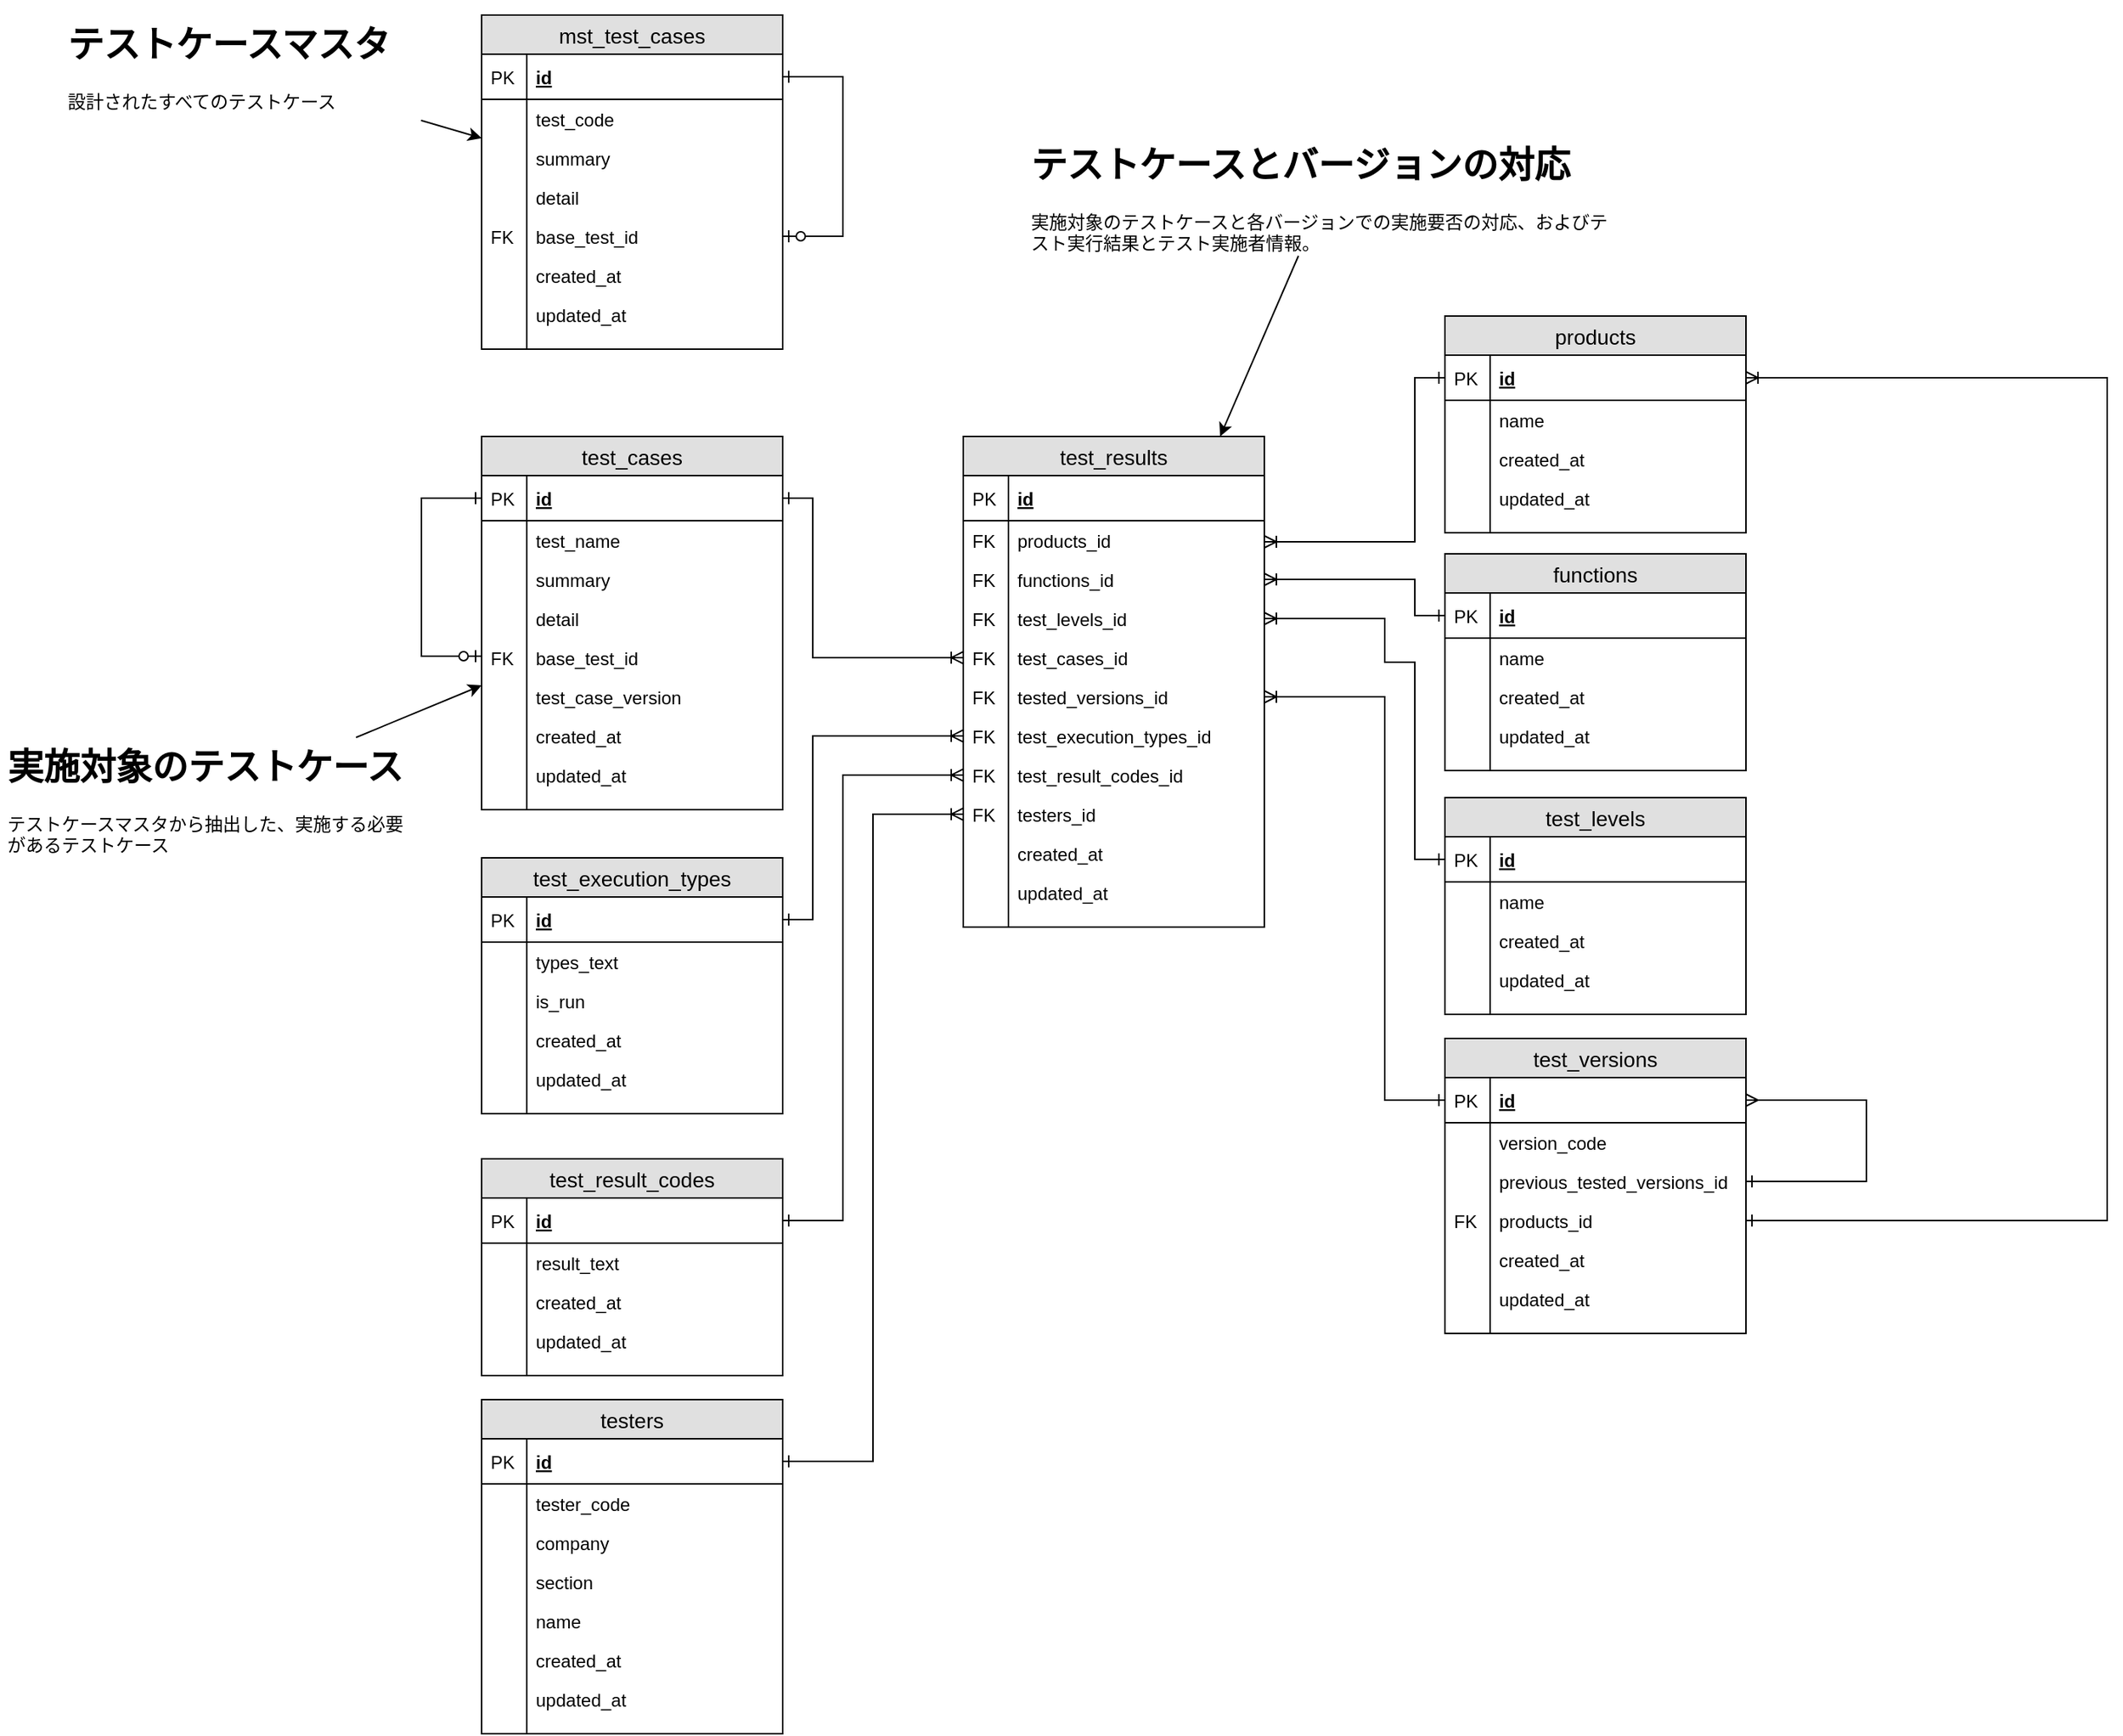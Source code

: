 <mxfile version="12.4.2" type="device" pages="1"><diagram id="Tn9LvKQLTGP7W38rquJ3" name="ER"><mxGraphModel dx="1631" dy="1020" grid="1" gridSize="10" guides="1" tooltips="1" connect="1" arrows="1" fold="1" page="1" pageScale="1" pageWidth="827" pageHeight="1169" math="0" shadow="0"><root><mxCell id="DCc8vasPYDpwD81sYx-4-0"/><mxCell id="DCc8vasPYDpwD81sYx-4-1" parent="DCc8vasPYDpwD81sYx-4-0"/><mxCell id="8KHEmbB0k-3kHAaIdTVF-0" value="test_versions" style="swimlane;fontStyle=0;childLayout=stackLayout;horizontal=1;startSize=26;fillColor=#e0e0e0;horizontalStack=0;resizeParent=1;resizeParentMax=0;resizeLast=0;collapsible=1;marginBottom=0;swimlaneFillColor=#ffffff;align=center;fontSize=14;" parent="DCc8vasPYDpwD81sYx-4-1" vertex="1"><mxGeometry x="720" y="720" width="200" height="196" as="geometry"/></mxCell><mxCell id="8KHEmbB0k-3kHAaIdTVF-1" value="id" style="shape=partialRectangle;top=0;left=0;right=0;bottom=1;align=left;verticalAlign=middle;fillColor=none;spacingLeft=34;spacingRight=4;overflow=hidden;rotatable=0;points=[[0,0.5],[1,0.5]];portConstraint=eastwest;dropTarget=0;fontStyle=5;fontSize=12;" parent="8KHEmbB0k-3kHAaIdTVF-0" vertex="1"><mxGeometry y="26" width="200" height="30" as="geometry"/></mxCell><mxCell id="8KHEmbB0k-3kHAaIdTVF-2" value="PK" style="shape=partialRectangle;top=0;left=0;bottom=0;fillColor=none;align=left;verticalAlign=middle;spacingLeft=4;spacingRight=4;overflow=hidden;rotatable=0;points=[];portConstraint=eastwest;part=1;fontSize=12;" parent="8KHEmbB0k-3kHAaIdTVF-1" vertex="1" connectable="0"><mxGeometry width="30" height="30" as="geometry"/></mxCell><mxCell id="8KHEmbB0k-3kHAaIdTVF-3" value="version_code" style="shape=partialRectangle;top=0;left=0;right=0;bottom=0;align=left;verticalAlign=top;fillColor=none;spacingLeft=34;spacingRight=4;overflow=hidden;rotatable=0;points=[[0,0.5],[1,0.5]];portConstraint=eastwest;dropTarget=0;fontSize=12;" parent="8KHEmbB0k-3kHAaIdTVF-0" vertex="1"><mxGeometry y="56" width="200" height="26" as="geometry"/></mxCell><mxCell id="8KHEmbB0k-3kHAaIdTVF-4" value="" style="shape=partialRectangle;top=0;left=0;bottom=0;fillColor=none;align=left;verticalAlign=top;spacingLeft=4;spacingRight=4;overflow=hidden;rotatable=0;points=[];portConstraint=eastwest;part=1;fontSize=12;" parent="8KHEmbB0k-3kHAaIdTVF-3" vertex="1" connectable="0"><mxGeometry width="30" height="26" as="geometry"/></mxCell><mxCell id="TIAow0RXTnU_IcUW2jlX-0" style="edgeStyle=orthogonalEdgeStyle;rounded=0;orthogonalLoop=1;jettySize=auto;html=1;endArrow=ERmany;endFill=0;startArrow=ERone;startFill=0;" parent="8KHEmbB0k-3kHAaIdTVF-0" source="8KHEmbB0k-3kHAaIdTVF-5" target="8KHEmbB0k-3kHAaIdTVF-1" edge="1"><mxGeometry relative="1" as="geometry"><Array as="points"><mxPoint x="280" y="95"/><mxPoint x="280" y="41"/></Array></mxGeometry></mxCell><mxCell id="8KHEmbB0k-3kHAaIdTVF-5" value="previous_tested_versions_id" style="shape=partialRectangle;top=0;left=0;right=0;bottom=0;align=left;verticalAlign=top;fillColor=none;spacingLeft=34;spacingRight=4;overflow=hidden;rotatable=0;points=[[0,0.5],[1,0.5]];portConstraint=eastwest;dropTarget=0;fontSize=12;" parent="8KHEmbB0k-3kHAaIdTVF-0" vertex="1"><mxGeometry y="82" width="200" height="26" as="geometry"/></mxCell><mxCell id="8KHEmbB0k-3kHAaIdTVF-6" value="" style="shape=partialRectangle;top=0;left=0;bottom=0;fillColor=none;align=left;verticalAlign=top;spacingLeft=4;spacingRight=4;overflow=hidden;rotatable=0;points=[];portConstraint=eastwest;part=1;fontSize=12;" parent="8KHEmbB0k-3kHAaIdTVF-5" vertex="1" connectable="0"><mxGeometry width="30" height="26" as="geometry"/></mxCell><mxCell id="SVMZPz8cQvt9sDzaM2E6-0" value="products_id" style="shape=partialRectangle;top=0;left=0;right=0;bottom=0;align=left;verticalAlign=top;fillColor=none;spacingLeft=34;spacingRight=4;overflow=hidden;rotatable=0;points=[[0,0.5],[1,0.5]];portConstraint=eastwest;dropTarget=0;fontSize=12;" parent="8KHEmbB0k-3kHAaIdTVF-0" vertex="1"><mxGeometry y="108" width="200" height="26" as="geometry"/></mxCell><mxCell id="SVMZPz8cQvt9sDzaM2E6-1" value="FK" style="shape=partialRectangle;top=0;left=0;bottom=0;fillColor=none;align=left;verticalAlign=top;spacingLeft=4;spacingRight=4;overflow=hidden;rotatable=0;points=[];portConstraint=eastwest;part=1;fontSize=12;" parent="SVMZPz8cQvt9sDzaM2E6-0" vertex="1" connectable="0"><mxGeometry width="30" height="26" as="geometry"/></mxCell><mxCell id="8KHEmbB0k-3kHAaIdTVF-7" value="created_at" style="shape=partialRectangle;top=0;left=0;right=0;bottom=0;align=left;verticalAlign=top;fillColor=none;spacingLeft=34;spacingRight=4;overflow=hidden;rotatable=0;points=[[0,0.5],[1,0.5]];portConstraint=eastwest;dropTarget=0;fontSize=12;" parent="8KHEmbB0k-3kHAaIdTVF-0" vertex="1"><mxGeometry y="134" width="200" height="26" as="geometry"/></mxCell><mxCell id="8KHEmbB0k-3kHAaIdTVF-8" value="" style="shape=partialRectangle;top=0;left=0;bottom=0;fillColor=none;align=left;verticalAlign=top;spacingLeft=4;spacingRight=4;overflow=hidden;rotatable=0;points=[];portConstraint=eastwest;part=1;fontSize=12;" parent="8KHEmbB0k-3kHAaIdTVF-7" vertex="1" connectable="0"><mxGeometry width="30" height="26" as="geometry"/></mxCell><mxCell id="8KHEmbB0k-3kHAaIdTVF-9" value="updated_at" style="shape=partialRectangle;top=0;left=0;right=0;bottom=0;align=left;verticalAlign=top;fillColor=none;spacingLeft=34;spacingRight=4;overflow=hidden;rotatable=0;points=[[0,0.5],[1,0.5]];portConstraint=eastwest;dropTarget=0;fontSize=12;" parent="8KHEmbB0k-3kHAaIdTVF-0" vertex="1"><mxGeometry y="160" width="200" height="26" as="geometry"/></mxCell><mxCell id="8KHEmbB0k-3kHAaIdTVF-10" value="" style="shape=partialRectangle;top=0;left=0;bottom=0;fillColor=none;align=left;verticalAlign=top;spacingLeft=4;spacingRight=4;overflow=hidden;rotatable=0;points=[];portConstraint=eastwest;part=1;fontSize=12;" parent="8KHEmbB0k-3kHAaIdTVF-9" vertex="1" connectable="0"><mxGeometry width="30" height="26" as="geometry"/></mxCell><mxCell id="8KHEmbB0k-3kHAaIdTVF-11" value="" style="shape=partialRectangle;top=0;left=0;right=0;bottom=0;align=left;verticalAlign=top;fillColor=none;spacingLeft=34;spacingRight=4;overflow=hidden;rotatable=0;points=[[0,0.5],[1,0.5]];portConstraint=eastwest;dropTarget=0;fontSize=12;" parent="8KHEmbB0k-3kHAaIdTVF-0" vertex="1"><mxGeometry y="186" width="200" height="10" as="geometry"/></mxCell><mxCell id="8KHEmbB0k-3kHAaIdTVF-12" value="" style="shape=partialRectangle;top=0;left=0;bottom=0;fillColor=none;align=left;verticalAlign=top;spacingLeft=4;spacingRight=4;overflow=hidden;rotatable=0;points=[];portConstraint=eastwest;part=1;fontSize=12;" parent="8KHEmbB0k-3kHAaIdTVF-11" vertex="1" connectable="0"><mxGeometry width="30" height="10" as="geometry"/></mxCell><mxCell id="8KHEmbB0k-3kHAaIdTVF-13" value="mst_test_cases" style="swimlane;fontStyle=0;childLayout=stackLayout;horizontal=1;startSize=26;fillColor=#e0e0e0;horizontalStack=0;resizeParent=1;resizeParentMax=0;resizeLast=0;collapsible=1;marginBottom=0;swimlaneFillColor=#ffffff;align=center;fontSize=14;" parent="DCc8vasPYDpwD81sYx-4-1" vertex="1"><mxGeometry x="80" y="40" width="200" height="222" as="geometry"/></mxCell><mxCell id="8KHEmbB0k-3kHAaIdTVF-14" value="id" style="shape=partialRectangle;top=0;left=0;right=0;bottom=1;align=left;verticalAlign=middle;fillColor=none;spacingLeft=34;spacingRight=4;overflow=hidden;rotatable=0;points=[[0,0.5],[1,0.5]];portConstraint=eastwest;dropTarget=0;fontStyle=5;fontSize=12;" parent="8KHEmbB0k-3kHAaIdTVF-13" vertex="1"><mxGeometry y="26" width="200" height="30" as="geometry"/></mxCell><mxCell id="8KHEmbB0k-3kHAaIdTVF-15" value="PK" style="shape=partialRectangle;top=0;left=0;bottom=0;fillColor=none;align=left;verticalAlign=middle;spacingLeft=4;spacingRight=4;overflow=hidden;rotatable=0;points=[];portConstraint=eastwest;part=1;fontSize=12;" parent="8KHEmbB0k-3kHAaIdTVF-14" vertex="1" connectable="0"><mxGeometry width="30" height="30" as="geometry"/></mxCell><mxCell id="8KHEmbB0k-3kHAaIdTVF-16" value="test_code" style="shape=partialRectangle;top=0;left=0;right=0;bottom=0;align=left;verticalAlign=top;fillColor=none;spacingLeft=34;spacingRight=4;overflow=hidden;rotatable=0;points=[[0,0.5],[1,0.5]];portConstraint=eastwest;dropTarget=0;fontSize=12;" parent="8KHEmbB0k-3kHAaIdTVF-13" vertex="1"><mxGeometry y="56" width="200" height="26" as="geometry"/></mxCell><mxCell id="8KHEmbB0k-3kHAaIdTVF-17" value="" style="shape=partialRectangle;top=0;left=0;bottom=0;fillColor=none;align=left;verticalAlign=top;spacingLeft=4;spacingRight=4;overflow=hidden;rotatable=0;points=[];portConstraint=eastwest;part=1;fontSize=12;" parent="8KHEmbB0k-3kHAaIdTVF-16" vertex="1" connectable="0"><mxGeometry width="30" height="26" as="geometry"/></mxCell><mxCell id="8KHEmbB0k-3kHAaIdTVF-18" value="summary" style="shape=partialRectangle;top=0;left=0;right=0;bottom=0;align=left;verticalAlign=top;fillColor=none;spacingLeft=34;spacingRight=4;overflow=hidden;rotatable=0;points=[[0,0.5],[1,0.5]];portConstraint=eastwest;dropTarget=0;fontSize=12;" parent="8KHEmbB0k-3kHAaIdTVF-13" vertex="1"><mxGeometry y="82" width="200" height="26" as="geometry"/></mxCell><mxCell id="8KHEmbB0k-3kHAaIdTVF-19" value="" style="shape=partialRectangle;top=0;left=0;bottom=0;fillColor=none;align=left;verticalAlign=top;spacingLeft=4;spacingRight=4;overflow=hidden;rotatable=0;points=[];portConstraint=eastwest;part=1;fontSize=12;" parent="8KHEmbB0k-3kHAaIdTVF-18" vertex="1" connectable="0"><mxGeometry width="30" height="26" as="geometry"/></mxCell><mxCell id="8KHEmbB0k-3kHAaIdTVF-20" value="detail" style="shape=partialRectangle;top=0;left=0;right=0;bottom=0;align=left;verticalAlign=top;fillColor=none;spacingLeft=34;spacingRight=4;overflow=hidden;rotatable=0;points=[[0,0.5],[1,0.5]];portConstraint=eastwest;dropTarget=0;fontSize=12;" parent="8KHEmbB0k-3kHAaIdTVF-13" vertex="1"><mxGeometry y="108" width="200" height="26" as="geometry"/></mxCell><mxCell id="8KHEmbB0k-3kHAaIdTVF-21" value="" style="shape=partialRectangle;top=0;left=0;bottom=0;fillColor=none;align=left;verticalAlign=top;spacingLeft=4;spacingRight=4;overflow=hidden;rotatable=0;points=[];portConstraint=eastwest;part=1;fontSize=12;" parent="8KHEmbB0k-3kHAaIdTVF-20" vertex="1" connectable="0"><mxGeometry width="30" height="26" as="geometry"/></mxCell><mxCell id="8KHEmbB0k-3kHAaIdTVF-22" style="edgeStyle=orthogonalEdgeStyle;rounded=0;orthogonalLoop=1;jettySize=auto;html=1;endArrow=ERone;endFill=0;startArrow=ERzeroToOne;startFill=1;" parent="8KHEmbB0k-3kHAaIdTVF-13" source="8KHEmbB0k-3kHAaIdTVF-23" target="8KHEmbB0k-3kHAaIdTVF-14" edge="1"><mxGeometry relative="1" as="geometry"><Array as="points"><mxPoint x="240" y="147"/><mxPoint x="240" y="41"/></Array></mxGeometry></mxCell><mxCell id="8KHEmbB0k-3kHAaIdTVF-23" value="base_test_id" style="shape=partialRectangle;top=0;left=0;right=0;bottom=0;align=left;verticalAlign=top;fillColor=none;spacingLeft=34;spacingRight=4;overflow=hidden;rotatable=0;points=[[0,0.5],[1,0.5]];portConstraint=eastwest;dropTarget=0;fontSize=12;" parent="8KHEmbB0k-3kHAaIdTVF-13" vertex="1"><mxGeometry y="134" width="200" height="26" as="geometry"/></mxCell><mxCell id="8KHEmbB0k-3kHAaIdTVF-24" value="FK" style="shape=partialRectangle;top=0;left=0;bottom=0;fillColor=none;align=left;verticalAlign=top;spacingLeft=4;spacingRight=4;overflow=hidden;rotatable=0;points=[];portConstraint=eastwest;part=1;fontSize=12;" parent="8KHEmbB0k-3kHAaIdTVF-23" vertex="1" connectable="0"><mxGeometry width="30" height="26" as="geometry"/></mxCell><mxCell id="8KHEmbB0k-3kHAaIdTVF-25" value="created_at" style="shape=partialRectangle;top=0;left=0;right=0;bottom=0;align=left;verticalAlign=top;fillColor=none;spacingLeft=34;spacingRight=4;overflow=hidden;rotatable=0;points=[[0,0.5],[1,0.5]];portConstraint=eastwest;dropTarget=0;fontSize=12;" parent="8KHEmbB0k-3kHAaIdTVF-13" vertex="1"><mxGeometry y="160" width="200" height="26" as="geometry"/></mxCell><mxCell id="8KHEmbB0k-3kHAaIdTVF-26" value="" style="shape=partialRectangle;top=0;left=0;bottom=0;fillColor=none;align=left;verticalAlign=top;spacingLeft=4;spacingRight=4;overflow=hidden;rotatable=0;points=[];portConstraint=eastwest;part=1;fontSize=12;" parent="8KHEmbB0k-3kHAaIdTVF-25" vertex="1" connectable="0"><mxGeometry width="30" height="26" as="geometry"/></mxCell><mxCell id="8KHEmbB0k-3kHAaIdTVF-27" value="updated_at" style="shape=partialRectangle;top=0;left=0;right=0;bottom=0;align=left;verticalAlign=top;fillColor=none;spacingLeft=34;spacingRight=4;overflow=hidden;rotatable=0;points=[[0,0.5],[1,0.5]];portConstraint=eastwest;dropTarget=0;fontSize=12;" parent="8KHEmbB0k-3kHAaIdTVF-13" vertex="1"><mxGeometry y="186" width="200" height="26" as="geometry"/></mxCell><mxCell id="8KHEmbB0k-3kHAaIdTVF-28" value="" style="shape=partialRectangle;top=0;left=0;bottom=0;fillColor=none;align=left;verticalAlign=top;spacingLeft=4;spacingRight=4;overflow=hidden;rotatable=0;points=[];portConstraint=eastwest;part=1;fontSize=12;" parent="8KHEmbB0k-3kHAaIdTVF-27" vertex="1" connectable="0"><mxGeometry width="30" height="26" as="geometry"/></mxCell><mxCell id="8KHEmbB0k-3kHAaIdTVF-29" value="" style="shape=partialRectangle;top=0;left=0;right=0;bottom=0;align=left;verticalAlign=top;fillColor=none;spacingLeft=34;spacingRight=4;overflow=hidden;rotatable=0;points=[[0,0.5],[1,0.5]];portConstraint=eastwest;dropTarget=0;fontSize=12;" parent="8KHEmbB0k-3kHAaIdTVF-13" vertex="1"><mxGeometry y="212" width="200" height="10" as="geometry"/></mxCell><mxCell id="8KHEmbB0k-3kHAaIdTVF-30" value="" style="shape=partialRectangle;top=0;left=0;bottom=0;fillColor=none;align=left;verticalAlign=top;spacingLeft=4;spacingRight=4;overflow=hidden;rotatable=0;points=[];portConstraint=eastwest;part=1;fontSize=12;" parent="8KHEmbB0k-3kHAaIdTVF-29" vertex="1" connectable="0"><mxGeometry width="30" height="10" as="geometry"/></mxCell><mxCell id="8KHEmbB0k-3kHAaIdTVF-31" value="test_cases" style="swimlane;fontStyle=0;childLayout=stackLayout;horizontal=1;startSize=26;fillColor=#e0e0e0;horizontalStack=0;resizeParent=1;resizeParentMax=0;resizeLast=0;collapsible=1;marginBottom=0;swimlaneFillColor=#ffffff;align=center;fontSize=14;" parent="DCc8vasPYDpwD81sYx-4-1" vertex="1"><mxGeometry x="80" y="320" width="200" height="248" as="geometry"/></mxCell><mxCell id="8KHEmbB0k-3kHAaIdTVF-32" value="id" style="shape=partialRectangle;top=0;left=0;right=0;bottom=1;align=left;verticalAlign=middle;fillColor=none;spacingLeft=34;spacingRight=4;overflow=hidden;rotatable=0;points=[[0,0.5],[1,0.5]];portConstraint=eastwest;dropTarget=0;fontStyle=5;fontSize=12;" parent="8KHEmbB0k-3kHAaIdTVF-31" vertex="1"><mxGeometry y="26" width="200" height="30" as="geometry"/></mxCell><mxCell id="8KHEmbB0k-3kHAaIdTVF-33" value="PK" style="shape=partialRectangle;top=0;left=0;bottom=0;fillColor=none;align=left;verticalAlign=middle;spacingLeft=4;spacingRight=4;overflow=hidden;rotatable=0;points=[];portConstraint=eastwest;part=1;fontSize=12;" parent="8KHEmbB0k-3kHAaIdTVF-32" vertex="1" connectable="0"><mxGeometry width="30" height="30" as="geometry"/></mxCell><mxCell id="8KHEmbB0k-3kHAaIdTVF-34" value="test_name" style="shape=partialRectangle;top=0;left=0;right=0;bottom=0;align=left;verticalAlign=top;fillColor=none;spacingLeft=34;spacingRight=4;overflow=hidden;rotatable=0;points=[[0,0.5],[1,0.5]];portConstraint=eastwest;dropTarget=0;fontSize=12;" parent="8KHEmbB0k-3kHAaIdTVF-31" vertex="1"><mxGeometry y="56" width="200" height="26" as="geometry"/></mxCell><mxCell id="8KHEmbB0k-3kHAaIdTVF-35" value="" style="shape=partialRectangle;top=0;left=0;bottom=0;fillColor=none;align=left;verticalAlign=top;spacingLeft=4;spacingRight=4;overflow=hidden;rotatable=0;points=[];portConstraint=eastwest;part=1;fontSize=12;" parent="8KHEmbB0k-3kHAaIdTVF-34" vertex="1" connectable="0"><mxGeometry width="30" height="26" as="geometry"/></mxCell><mxCell id="8KHEmbB0k-3kHAaIdTVF-36" value="summary" style="shape=partialRectangle;top=0;left=0;right=0;bottom=0;align=left;verticalAlign=top;fillColor=none;spacingLeft=34;spacingRight=4;overflow=hidden;rotatable=0;points=[[0,0.5],[1,0.5]];portConstraint=eastwest;dropTarget=0;fontSize=12;" parent="8KHEmbB0k-3kHAaIdTVF-31" vertex="1"><mxGeometry y="82" width="200" height="26" as="geometry"/></mxCell><mxCell id="8KHEmbB0k-3kHAaIdTVF-37" value="" style="shape=partialRectangle;top=0;left=0;bottom=0;fillColor=none;align=left;verticalAlign=top;spacingLeft=4;spacingRight=4;overflow=hidden;rotatable=0;points=[];portConstraint=eastwest;part=1;fontSize=12;" parent="8KHEmbB0k-3kHAaIdTVF-36" vertex="1" connectable="0"><mxGeometry width="30" height="26" as="geometry"/></mxCell><mxCell id="8KHEmbB0k-3kHAaIdTVF-38" value="detail" style="shape=partialRectangle;top=0;left=0;right=0;bottom=0;align=left;verticalAlign=top;fillColor=none;spacingLeft=34;spacingRight=4;overflow=hidden;rotatable=0;points=[[0,0.5],[1,0.5]];portConstraint=eastwest;dropTarget=0;fontSize=12;" parent="8KHEmbB0k-3kHAaIdTVF-31" vertex="1"><mxGeometry y="108" width="200" height="26" as="geometry"/></mxCell><mxCell id="8KHEmbB0k-3kHAaIdTVF-39" value="" style="shape=partialRectangle;top=0;left=0;bottom=0;fillColor=none;align=left;verticalAlign=top;spacingLeft=4;spacingRight=4;overflow=hidden;rotatable=0;points=[];portConstraint=eastwest;part=1;fontSize=12;" parent="8KHEmbB0k-3kHAaIdTVF-38" vertex="1" connectable="0"><mxGeometry width="30" height="26" as="geometry"/></mxCell><mxCell id="8KHEmbB0k-3kHAaIdTVF-40" style="edgeStyle=orthogonalEdgeStyle;rounded=0;orthogonalLoop=1;jettySize=auto;html=1;endArrow=ERone;endFill=0;startArrow=ERzeroToOne;startFill=1;" parent="8KHEmbB0k-3kHAaIdTVF-31" source="8KHEmbB0k-3kHAaIdTVF-41" target="8KHEmbB0k-3kHAaIdTVF-32" edge="1"><mxGeometry relative="1" as="geometry"><Array as="points"><mxPoint x="-40" y="146"/><mxPoint x="-40" y="41"/></Array></mxGeometry></mxCell><mxCell id="8KHEmbB0k-3kHAaIdTVF-41" value="base_test_id" style="shape=partialRectangle;top=0;left=0;right=0;bottom=0;align=left;verticalAlign=top;fillColor=none;spacingLeft=34;spacingRight=4;overflow=hidden;rotatable=0;points=[[0,0.5],[1,0.5]];portConstraint=eastwest;dropTarget=0;fontSize=12;" parent="8KHEmbB0k-3kHAaIdTVF-31" vertex="1"><mxGeometry y="134" width="200" height="26" as="geometry"/></mxCell><mxCell id="8KHEmbB0k-3kHAaIdTVF-42" value="FK" style="shape=partialRectangle;top=0;left=0;bottom=0;fillColor=none;align=left;verticalAlign=top;spacingLeft=4;spacingRight=4;overflow=hidden;rotatable=0;points=[];portConstraint=eastwest;part=1;fontSize=12;" parent="8KHEmbB0k-3kHAaIdTVF-41" vertex="1" connectable="0"><mxGeometry width="30" height="26" as="geometry"/></mxCell><mxCell id="mhKgre4Ch-5z4p1gJdUd-0" value="test_case_version" style="shape=partialRectangle;top=0;left=0;right=0;bottom=0;align=left;verticalAlign=top;fillColor=none;spacingLeft=34;spacingRight=4;overflow=hidden;rotatable=0;points=[[0,0.5],[1,0.5]];portConstraint=eastwest;dropTarget=0;fontSize=12;" vertex="1" parent="8KHEmbB0k-3kHAaIdTVF-31"><mxGeometry y="160" width="200" height="26" as="geometry"/></mxCell><mxCell id="mhKgre4Ch-5z4p1gJdUd-1" value="" style="shape=partialRectangle;top=0;left=0;bottom=0;fillColor=none;align=left;verticalAlign=top;spacingLeft=4;spacingRight=4;overflow=hidden;rotatable=0;points=[];portConstraint=eastwest;part=1;fontSize=12;" vertex="1" connectable="0" parent="mhKgre4Ch-5z4p1gJdUd-0"><mxGeometry width="30" height="26" as="geometry"/></mxCell><mxCell id="8KHEmbB0k-3kHAaIdTVF-43" value="created_at" style="shape=partialRectangle;top=0;left=0;right=0;bottom=0;align=left;verticalAlign=top;fillColor=none;spacingLeft=34;spacingRight=4;overflow=hidden;rotatable=0;points=[[0,0.5],[1,0.5]];portConstraint=eastwest;dropTarget=0;fontSize=12;" parent="8KHEmbB0k-3kHAaIdTVF-31" vertex="1"><mxGeometry y="186" width="200" height="26" as="geometry"/></mxCell><mxCell id="8KHEmbB0k-3kHAaIdTVF-44" value="" style="shape=partialRectangle;top=0;left=0;bottom=0;fillColor=none;align=left;verticalAlign=top;spacingLeft=4;spacingRight=4;overflow=hidden;rotatable=0;points=[];portConstraint=eastwest;part=1;fontSize=12;" parent="8KHEmbB0k-3kHAaIdTVF-43" vertex="1" connectable="0"><mxGeometry width="30" height="26" as="geometry"/></mxCell><mxCell id="8KHEmbB0k-3kHAaIdTVF-45" value="updated_at" style="shape=partialRectangle;top=0;left=0;right=0;bottom=0;align=left;verticalAlign=top;fillColor=none;spacingLeft=34;spacingRight=4;overflow=hidden;rotatable=0;points=[[0,0.5],[1,0.5]];portConstraint=eastwest;dropTarget=0;fontSize=12;" parent="8KHEmbB0k-3kHAaIdTVF-31" vertex="1"><mxGeometry y="212" width="200" height="26" as="geometry"/></mxCell><mxCell id="8KHEmbB0k-3kHAaIdTVF-46" value="" style="shape=partialRectangle;top=0;left=0;bottom=0;fillColor=none;align=left;verticalAlign=top;spacingLeft=4;spacingRight=4;overflow=hidden;rotatable=0;points=[];portConstraint=eastwest;part=1;fontSize=12;" parent="8KHEmbB0k-3kHAaIdTVF-45" vertex="1" connectable="0"><mxGeometry width="30" height="26" as="geometry"/></mxCell><mxCell id="8KHEmbB0k-3kHAaIdTVF-47" value="" style="shape=partialRectangle;top=0;left=0;right=0;bottom=0;align=left;verticalAlign=top;fillColor=none;spacingLeft=34;spacingRight=4;overflow=hidden;rotatable=0;points=[[0,0.5],[1,0.5]];portConstraint=eastwest;dropTarget=0;fontSize=12;" parent="8KHEmbB0k-3kHAaIdTVF-31" vertex="1"><mxGeometry y="238" width="200" height="10" as="geometry"/></mxCell><mxCell id="8KHEmbB0k-3kHAaIdTVF-48" value="" style="shape=partialRectangle;top=0;left=0;bottom=0;fillColor=none;align=left;verticalAlign=top;spacingLeft=4;spacingRight=4;overflow=hidden;rotatable=0;points=[];portConstraint=eastwest;part=1;fontSize=12;" parent="8KHEmbB0k-3kHAaIdTVF-47" vertex="1" connectable="0"><mxGeometry width="30" height="10" as="geometry"/></mxCell><mxCell id="8KHEmbB0k-3kHAaIdTVF-49" value="test_result_codes" style="swimlane;fontStyle=0;childLayout=stackLayout;horizontal=1;startSize=26;fillColor=#e0e0e0;horizontalStack=0;resizeParent=1;resizeParentMax=0;resizeLast=0;collapsible=1;marginBottom=0;swimlaneFillColor=#ffffff;align=center;fontSize=14;" parent="DCc8vasPYDpwD81sYx-4-1" vertex="1"><mxGeometry x="80" y="800" width="200" height="144" as="geometry"/></mxCell><mxCell id="8KHEmbB0k-3kHAaIdTVF-50" value="id" style="shape=partialRectangle;top=0;left=0;right=0;bottom=1;align=left;verticalAlign=middle;fillColor=none;spacingLeft=34;spacingRight=4;overflow=hidden;rotatable=0;points=[[0,0.5],[1,0.5]];portConstraint=eastwest;dropTarget=0;fontStyle=5;fontSize=12;" parent="8KHEmbB0k-3kHAaIdTVF-49" vertex="1"><mxGeometry y="26" width="200" height="30" as="geometry"/></mxCell><mxCell id="8KHEmbB0k-3kHAaIdTVF-51" value="PK" style="shape=partialRectangle;top=0;left=0;bottom=0;fillColor=none;align=left;verticalAlign=middle;spacingLeft=4;spacingRight=4;overflow=hidden;rotatable=0;points=[];portConstraint=eastwest;part=1;fontSize=12;" parent="8KHEmbB0k-3kHAaIdTVF-50" vertex="1" connectable="0"><mxGeometry width="30" height="30" as="geometry"/></mxCell><mxCell id="8KHEmbB0k-3kHAaIdTVF-52" value="result_text" style="shape=partialRectangle;top=0;left=0;right=0;bottom=0;align=left;verticalAlign=top;fillColor=none;spacingLeft=34;spacingRight=4;overflow=hidden;rotatable=0;points=[[0,0.5],[1,0.5]];portConstraint=eastwest;dropTarget=0;fontSize=12;" parent="8KHEmbB0k-3kHAaIdTVF-49" vertex="1"><mxGeometry y="56" width="200" height="26" as="geometry"/></mxCell><mxCell id="8KHEmbB0k-3kHAaIdTVF-53" value="" style="shape=partialRectangle;top=0;left=0;bottom=0;fillColor=none;align=left;verticalAlign=top;spacingLeft=4;spacingRight=4;overflow=hidden;rotatable=0;points=[];portConstraint=eastwest;part=1;fontSize=12;" parent="8KHEmbB0k-3kHAaIdTVF-52" vertex="1" connectable="0"><mxGeometry width="30" height="26" as="geometry"/></mxCell><mxCell id="8KHEmbB0k-3kHAaIdTVF-54" value="created_at" style="shape=partialRectangle;top=0;left=0;right=0;bottom=0;align=left;verticalAlign=top;fillColor=none;spacingLeft=34;spacingRight=4;overflow=hidden;rotatable=0;points=[[0,0.5],[1,0.5]];portConstraint=eastwest;dropTarget=0;fontSize=12;" parent="8KHEmbB0k-3kHAaIdTVF-49" vertex="1"><mxGeometry y="82" width="200" height="26" as="geometry"/></mxCell><mxCell id="8KHEmbB0k-3kHAaIdTVF-55" value="" style="shape=partialRectangle;top=0;left=0;bottom=0;fillColor=none;align=left;verticalAlign=top;spacingLeft=4;spacingRight=4;overflow=hidden;rotatable=0;points=[];portConstraint=eastwest;part=1;fontSize=12;" parent="8KHEmbB0k-3kHAaIdTVF-54" vertex="1" connectable="0"><mxGeometry width="30" height="26" as="geometry"/></mxCell><mxCell id="8KHEmbB0k-3kHAaIdTVF-56" value="updated_at" style="shape=partialRectangle;top=0;left=0;right=0;bottom=0;align=left;verticalAlign=top;fillColor=none;spacingLeft=34;spacingRight=4;overflow=hidden;rotatable=0;points=[[0,0.5],[1,0.5]];portConstraint=eastwest;dropTarget=0;fontSize=12;" parent="8KHEmbB0k-3kHAaIdTVF-49" vertex="1"><mxGeometry y="108" width="200" height="26" as="geometry"/></mxCell><mxCell id="8KHEmbB0k-3kHAaIdTVF-57" value="" style="shape=partialRectangle;top=0;left=0;bottom=0;fillColor=none;align=left;verticalAlign=top;spacingLeft=4;spacingRight=4;overflow=hidden;rotatable=0;points=[];portConstraint=eastwest;part=1;fontSize=12;" parent="8KHEmbB0k-3kHAaIdTVF-56" vertex="1" connectable="0"><mxGeometry width="30" height="26" as="geometry"/></mxCell><mxCell id="8KHEmbB0k-3kHAaIdTVF-58" value="" style="shape=partialRectangle;top=0;left=0;right=0;bottom=0;align=left;verticalAlign=top;fillColor=none;spacingLeft=34;spacingRight=4;overflow=hidden;rotatable=0;points=[[0,0.5],[1,0.5]];portConstraint=eastwest;dropTarget=0;fontSize=12;" parent="8KHEmbB0k-3kHAaIdTVF-49" vertex="1"><mxGeometry y="134" width="200" height="10" as="geometry"/></mxCell><mxCell id="8KHEmbB0k-3kHAaIdTVF-59" value="" style="shape=partialRectangle;top=0;left=0;bottom=0;fillColor=none;align=left;verticalAlign=top;spacingLeft=4;spacingRight=4;overflow=hidden;rotatable=0;points=[];portConstraint=eastwest;part=1;fontSize=12;" parent="8KHEmbB0k-3kHAaIdTVF-58" vertex="1" connectable="0"><mxGeometry width="30" height="10" as="geometry"/></mxCell><mxCell id="8KHEmbB0k-3kHAaIdTVF-60" value="testers" style="swimlane;fontStyle=0;childLayout=stackLayout;horizontal=1;startSize=26;fillColor=#e0e0e0;horizontalStack=0;resizeParent=1;resizeParentMax=0;resizeLast=0;collapsible=1;marginBottom=0;swimlaneFillColor=#ffffff;align=center;fontSize=14;" parent="DCc8vasPYDpwD81sYx-4-1" vertex="1"><mxGeometry x="80" y="960" width="200" height="222" as="geometry"/></mxCell><mxCell id="8KHEmbB0k-3kHAaIdTVF-61" value="id" style="shape=partialRectangle;top=0;left=0;right=0;bottom=1;align=left;verticalAlign=middle;fillColor=none;spacingLeft=34;spacingRight=4;overflow=hidden;rotatable=0;points=[[0,0.5],[1,0.5]];portConstraint=eastwest;dropTarget=0;fontStyle=5;fontSize=12;" parent="8KHEmbB0k-3kHAaIdTVF-60" vertex="1"><mxGeometry y="26" width="200" height="30" as="geometry"/></mxCell><mxCell id="8KHEmbB0k-3kHAaIdTVF-62" value="PK" style="shape=partialRectangle;top=0;left=0;bottom=0;fillColor=none;align=left;verticalAlign=middle;spacingLeft=4;spacingRight=4;overflow=hidden;rotatable=0;points=[];portConstraint=eastwest;part=1;fontSize=12;" parent="8KHEmbB0k-3kHAaIdTVF-61" vertex="1" connectable="0"><mxGeometry width="30" height="30" as="geometry"/></mxCell><mxCell id="8KHEmbB0k-3kHAaIdTVF-63" value="tester_code" style="shape=partialRectangle;top=0;left=0;right=0;bottom=0;align=left;verticalAlign=top;fillColor=none;spacingLeft=34;spacingRight=4;overflow=hidden;rotatable=0;points=[[0,0.5],[1,0.5]];portConstraint=eastwest;dropTarget=0;fontSize=12;" parent="8KHEmbB0k-3kHAaIdTVF-60" vertex="1"><mxGeometry y="56" width="200" height="26" as="geometry"/></mxCell><mxCell id="8KHEmbB0k-3kHAaIdTVF-64" value="" style="shape=partialRectangle;top=0;left=0;bottom=0;fillColor=none;align=left;verticalAlign=top;spacingLeft=4;spacingRight=4;overflow=hidden;rotatable=0;points=[];portConstraint=eastwest;part=1;fontSize=12;" parent="8KHEmbB0k-3kHAaIdTVF-63" vertex="1" connectable="0"><mxGeometry width="30" height="26" as="geometry"/></mxCell><mxCell id="8KHEmbB0k-3kHAaIdTVF-65" value="company" style="shape=partialRectangle;top=0;left=0;right=0;bottom=0;align=left;verticalAlign=top;fillColor=none;spacingLeft=34;spacingRight=4;overflow=hidden;rotatable=0;points=[[0,0.5],[1,0.5]];portConstraint=eastwest;dropTarget=0;fontSize=12;" parent="8KHEmbB0k-3kHAaIdTVF-60" vertex="1"><mxGeometry y="82" width="200" height="26" as="geometry"/></mxCell><mxCell id="8KHEmbB0k-3kHAaIdTVF-66" value="" style="shape=partialRectangle;top=0;left=0;bottom=0;fillColor=none;align=left;verticalAlign=top;spacingLeft=4;spacingRight=4;overflow=hidden;rotatable=0;points=[];portConstraint=eastwest;part=1;fontSize=12;" parent="8KHEmbB0k-3kHAaIdTVF-65" vertex="1" connectable="0"><mxGeometry width="30" height="26" as="geometry"/></mxCell><mxCell id="8KHEmbB0k-3kHAaIdTVF-67" value="section" style="shape=partialRectangle;top=0;left=0;right=0;bottom=0;align=left;verticalAlign=top;fillColor=none;spacingLeft=34;spacingRight=4;overflow=hidden;rotatable=0;points=[[0,0.5],[1,0.5]];portConstraint=eastwest;dropTarget=0;fontSize=12;" parent="8KHEmbB0k-3kHAaIdTVF-60" vertex="1"><mxGeometry y="108" width="200" height="26" as="geometry"/></mxCell><mxCell id="8KHEmbB0k-3kHAaIdTVF-68" value="" style="shape=partialRectangle;top=0;left=0;bottom=0;fillColor=none;align=left;verticalAlign=top;spacingLeft=4;spacingRight=4;overflow=hidden;rotatable=0;points=[];portConstraint=eastwest;part=1;fontSize=12;" parent="8KHEmbB0k-3kHAaIdTVF-67" vertex="1" connectable="0"><mxGeometry width="30" height="26" as="geometry"/></mxCell><mxCell id="8KHEmbB0k-3kHAaIdTVF-69" value="name" style="shape=partialRectangle;top=0;left=0;right=0;bottom=0;align=left;verticalAlign=top;fillColor=none;spacingLeft=34;spacingRight=4;overflow=hidden;rotatable=0;points=[[0,0.5],[1,0.5]];portConstraint=eastwest;dropTarget=0;fontSize=12;" parent="8KHEmbB0k-3kHAaIdTVF-60" vertex="1"><mxGeometry y="134" width="200" height="26" as="geometry"/></mxCell><mxCell id="8KHEmbB0k-3kHAaIdTVF-70" value="" style="shape=partialRectangle;top=0;left=0;bottom=0;fillColor=none;align=left;verticalAlign=top;spacingLeft=4;spacingRight=4;overflow=hidden;rotatable=0;points=[];portConstraint=eastwest;part=1;fontSize=12;" parent="8KHEmbB0k-3kHAaIdTVF-69" vertex="1" connectable="0"><mxGeometry width="30" height="26" as="geometry"/></mxCell><mxCell id="8KHEmbB0k-3kHAaIdTVF-71" value="created_at" style="shape=partialRectangle;top=0;left=0;right=0;bottom=0;align=left;verticalAlign=top;fillColor=none;spacingLeft=34;spacingRight=4;overflow=hidden;rotatable=0;points=[[0,0.5],[1,0.5]];portConstraint=eastwest;dropTarget=0;fontSize=12;" parent="8KHEmbB0k-3kHAaIdTVF-60" vertex="1"><mxGeometry y="160" width="200" height="26" as="geometry"/></mxCell><mxCell id="8KHEmbB0k-3kHAaIdTVF-72" value="" style="shape=partialRectangle;top=0;left=0;bottom=0;fillColor=none;align=left;verticalAlign=top;spacingLeft=4;spacingRight=4;overflow=hidden;rotatable=0;points=[];portConstraint=eastwest;part=1;fontSize=12;" parent="8KHEmbB0k-3kHAaIdTVF-71" vertex="1" connectable="0"><mxGeometry width="30" height="26" as="geometry"/></mxCell><mxCell id="8KHEmbB0k-3kHAaIdTVF-73" value="updated_at" style="shape=partialRectangle;top=0;left=0;right=0;bottom=0;align=left;verticalAlign=top;fillColor=none;spacingLeft=34;spacingRight=4;overflow=hidden;rotatable=0;points=[[0,0.5],[1,0.5]];portConstraint=eastwest;dropTarget=0;fontSize=12;" parent="8KHEmbB0k-3kHAaIdTVF-60" vertex="1"><mxGeometry y="186" width="200" height="26" as="geometry"/></mxCell><mxCell id="8KHEmbB0k-3kHAaIdTVF-74" value="" style="shape=partialRectangle;top=0;left=0;bottom=0;fillColor=none;align=left;verticalAlign=top;spacingLeft=4;spacingRight=4;overflow=hidden;rotatable=0;points=[];portConstraint=eastwest;part=1;fontSize=12;" parent="8KHEmbB0k-3kHAaIdTVF-73" vertex="1" connectable="0"><mxGeometry width="30" height="26" as="geometry"/></mxCell><mxCell id="8KHEmbB0k-3kHAaIdTVF-75" value="" style="shape=partialRectangle;top=0;left=0;right=0;bottom=0;align=left;verticalAlign=top;fillColor=none;spacingLeft=34;spacingRight=4;overflow=hidden;rotatable=0;points=[[0,0.5],[1,0.5]];portConstraint=eastwest;dropTarget=0;fontSize=12;" parent="8KHEmbB0k-3kHAaIdTVF-60" vertex="1"><mxGeometry y="212" width="200" height="10" as="geometry"/></mxCell><mxCell id="8KHEmbB0k-3kHAaIdTVF-76" value="" style="shape=partialRectangle;top=0;left=0;bottom=0;fillColor=none;align=left;verticalAlign=top;spacingLeft=4;spacingRight=4;overflow=hidden;rotatable=0;points=[];portConstraint=eastwest;part=1;fontSize=12;" parent="8KHEmbB0k-3kHAaIdTVF-75" vertex="1" connectable="0"><mxGeometry width="30" height="10" as="geometry"/></mxCell><mxCell id="8KHEmbB0k-3kHAaIdTVF-77" value="test_results" style="swimlane;fontStyle=0;childLayout=stackLayout;horizontal=1;startSize=26;fillColor=#e0e0e0;horizontalStack=0;resizeParent=1;resizeParentMax=0;resizeLast=0;collapsible=1;marginBottom=0;swimlaneFillColor=#ffffff;align=center;fontSize=14;" parent="DCc8vasPYDpwD81sYx-4-1" vertex="1"><mxGeometry x="400" y="320" width="200" height="326" as="geometry"/></mxCell><mxCell id="8KHEmbB0k-3kHAaIdTVF-78" value="id" style="shape=partialRectangle;top=0;left=0;right=0;bottom=1;align=left;verticalAlign=middle;fillColor=none;spacingLeft=34;spacingRight=4;overflow=hidden;rotatable=0;points=[[0,0.5],[1,0.5]];portConstraint=eastwest;dropTarget=0;fontStyle=5;fontSize=12;" parent="8KHEmbB0k-3kHAaIdTVF-77" vertex="1"><mxGeometry y="26" width="200" height="30" as="geometry"/></mxCell><mxCell id="8KHEmbB0k-3kHAaIdTVF-79" value="PK" style="shape=partialRectangle;top=0;left=0;bottom=0;fillColor=none;align=left;verticalAlign=middle;spacingLeft=4;spacingRight=4;overflow=hidden;rotatable=0;points=[];portConstraint=eastwest;part=1;fontSize=12;" parent="8KHEmbB0k-3kHAaIdTVF-78" vertex="1" connectable="0"><mxGeometry width="30" height="30" as="geometry"/></mxCell><mxCell id="wqDhzM3Nq8FzYc0aNaZS-11" value="products_id" style="shape=partialRectangle;top=0;left=0;right=0;bottom=0;align=left;verticalAlign=top;fillColor=none;spacingLeft=34;spacingRight=4;overflow=hidden;rotatable=0;points=[[0,0.5],[1,0.5]];portConstraint=eastwest;dropTarget=0;fontSize=12;" parent="8KHEmbB0k-3kHAaIdTVF-77" vertex="1"><mxGeometry y="56" width="200" height="26" as="geometry"/></mxCell><mxCell id="wqDhzM3Nq8FzYc0aNaZS-12" value="FK" style="shape=partialRectangle;top=0;left=0;bottom=0;fillColor=none;align=left;verticalAlign=top;spacingLeft=4;spacingRight=4;overflow=hidden;rotatable=0;points=[];portConstraint=eastwest;part=1;fontSize=12;" parent="wqDhzM3Nq8FzYc0aNaZS-11" vertex="1" connectable="0"><mxGeometry width="30" height="26" as="geometry"/></mxCell><mxCell id="wqDhzM3Nq8FzYc0aNaZS-13" value="functions_id" style="shape=partialRectangle;top=0;left=0;right=0;bottom=0;align=left;verticalAlign=top;fillColor=none;spacingLeft=34;spacingRight=4;overflow=hidden;rotatable=0;points=[[0,0.5],[1,0.5]];portConstraint=eastwest;dropTarget=0;fontSize=12;" parent="8KHEmbB0k-3kHAaIdTVF-77" vertex="1"><mxGeometry y="82" width="200" height="26" as="geometry"/></mxCell><mxCell id="wqDhzM3Nq8FzYc0aNaZS-14" value="FK" style="shape=partialRectangle;top=0;left=0;bottom=0;fillColor=none;align=left;verticalAlign=top;spacingLeft=4;spacingRight=4;overflow=hidden;rotatable=0;points=[];portConstraint=eastwest;part=1;fontSize=12;" parent="wqDhzM3Nq8FzYc0aNaZS-13" vertex="1" connectable="0"><mxGeometry width="30" height="26" as="geometry"/></mxCell><mxCell id="wqDhzM3Nq8FzYc0aNaZS-15" value="test_levels_id" style="shape=partialRectangle;top=0;left=0;right=0;bottom=0;align=left;verticalAlign=top;fillColor=none;spacingLeft=34;spacingRight=4;overflow=hidden;rotatable=0;points=[[0,0.5],[1,0.5]];portConstraint=eastwest;dropTarget=0;fontSize=12;" parent="8KHEmbB0k-3kHAaIdTVF-77" vertex="1"><mxGeometry y="108" width="200" height="26" as="geometry"/></mxCell><mxCell id="wqDhzM3Nq8FzYc0aNaZS-16" value="FK" style="shape=partialRectangle;top=0;left=0;bottom=0;fillColor=none;align=left;verticalAlign=top;spacingLeft=4;spacingRight=4;overflow=hidden;rotatable=0;points=[];portConstraint=eastwest;part=1;fontSize=12;" parent="wqDhzM3Nq8FzYc0aNaZS-15" vertex="1" connectable="0"><mxGeometry width="30" height="26" as="geometry"/></mxCell><mxCell id="8KHEmbB0k-3kHAaIdTVF-80" value="test_cases_id" style="shape=partialRectangle;top=0;left=0;right=0;bottom=0;align=left;verticalAlign=top;fillColor=none;spacingLeft=34;spacingRight=4;overflow=hidden;rotatable=0;points=[[0,0.5],[1,0.5]];portConstraint=eastwest;dropTarget=0;fontSize=12;" parent="8KHEmbB0k-3kHAaIdTVF-77" vertex="1"><mxGeometry y="134" width="200" height="26" as="geometry"/></mxCell><mxCell id="8KHEmbB0k-3kHAaIdTVF-81" value="FK" style="shape=partialRectangle;top=0;left=0;bottom=0;fillColor=none;align=left;verticalAlign=top;spacingLeft=4;spacingRight=4;overflow=hidden;rotatable=0;points=[];portConstraint=eastwest;part=1;fontSize=12;" parent="8KHEmbB0k-3kHAaIdTVF-80" vertex="1" connectable="0"><mxGeometry width="30" height="26" as="geometry"/></mxCell><mxCell id="8KHEmbB0k-3kHAaIdTVF-82" value="tested_versions_id" style="shape=partialRectangle;top=0;left=0;right=0;bottom=0;align=left;verticalAlign=top;fillColor=none;spacingLeft=34;spacingRight=4;overflow=hidden;rotatable=0;points=[[0,0.5],[1,0.5]];portConstraint=eastwest;dropTarget=0;fontSize=12;" parent="8KHEmbB0k-3kHAaIdTVF-77" vertex="1"><mxGeometry y="160" width="200" height="26" as="geometry"/></mxCell><mxCell id="8KHEmbB0k-3kHAaIdTVF-83" value="FK" style="shape=partialRectangle;top=0;left=0;bottom=0;fillColor=none;align=left;verticalAlign=top;spacingLeft=4;spacingRight=4;overflow=hidden;rotatable=0;points=[];portConstraint=eastwest;part=1;fontSize=12;" parent="8KHEmbB0k-3kHAaIdTVF-82" vertex="1" connectable="0"><mxGeometry width="30" height="26" as="geometry"/></mxCell><mxCell id="8KHEmbB0k-3kHAaIdTVF-84" value="test_execution_types_id" style="shape=partialRectangle;top=0;left=0;right=0;bottom=0;align=left;verticalAlign=top;fillColor=none;spacingLeft=34;spacingRight=4;overflow=hidden;rotatable=0;points=[[0,0.5],[1,0.5]];portConstraint=eastwest;dropTarget=0;fontSize=12;" parent="8KHEmbB0k-3kHAaIdTVF-77" vertex="1"><mxGeometry y="186" width="200" height="26" as="geometry"/></mxCell><mxCell id="8KHEmbB0k-3kHAaIdTVF-85" value="FK" style="shape=partialRectangle;top=0;left=0;bottom=0;fillColor=none;align=left;verticalAlign=top;spacingLeft=4;spacingRight=4;overflow=hidden;rotatable=0;points=[];portConstraint=eastwest;part=1;fontSize=12;" parent="8KHEmbB0k-3kHAaIdTVF-84" vertex="1" connectable="0"><mxGeometry width="30" height="26" as="geometry"/></mxCell><mxCell id="8KHEmbB0k-3kHAaIdTVF-86" value="test_result_codes_id" style="shape=partialRectangle;top=0;left=0;right=0;bottom=0;align=left;verticalAlign=top;fillColor=none;spacingLeft=34;spacingRight=4;overflow=hidden;rotatable=0;points=[[0,0.5],[1,0.5]];portConstraint=eastwest;dropTarget=0;fontSize=12;" parent="8KHEmbB0k-3kHAaIdTVF-77" vertex="1"><mxGeometry y="212" width="200" height="26" as="geometry"/></mxCell><mxCell id="8KHEmbB0k-3kHAaIdTVF-87" value="FK" style="shape=partialRectangle;top=0;left=0;bottom=0;fillColor=none;align=left;verticalAlign=top;spacingLeft=4;spacingRight=4;overflow=hidden;rotatable=0;points=[];portConstraint=eastwest;part=1;fontSize=12;" parent="8KHEmbB0k-3kHAaIdTVF-86" vertex="1" connectable="0"><mxGeometry width="30" height="26" as="geometry"/></mxCell><mxCell id="8KHEmbB0k-3kHAaIdTVF-88" value="testers_id" style="shape=partialRectangle;top=0;left=0;right=0;bottom=0;align=left;verticalAlign=top;fillColor=none;spacingLeft=34;spacingRight=4;overflow=hidden;rotatable=0;points=[[0,0.5],[1,0.5]];portConstraint=eastwest;dropTarget=0;fontSize=12;" parent="8KHEmbB0k-3kHAaIdTVF-77" vertex="1"><mxGeometry y="238" width="200" height="26" as="geometry"/></mxCell><mxCell id="8KHEmbB0k-3kHAaIdTVF-89" value="FK" style="shape=partialRectangle;top=0;left=0;bottom=0;fillColor=none;align=left;verticalAlign=top;spacingLeft=4;spacingRight=4;overflow=hidden;rotatable=0;points=[];portConstraint=eastwest;part=1;fontSize=12;" parent="8KHEmbB0k-3kHAaIdTVF-88" vertex="1" connectable="0"><mxGeometry width="30" height="26" as="geometry"/></mxCell><mxCell id="8KHEmbB0k-3kHAaIdTVF-90" value="created_at" style="shape=partialRectangle;top=0;left=0;right=0;bottom=0;align=left;verticalAlign=top;fillColor=none;spacingLeft=34;spacingRight=4;overflow=hidden;rotatable=0;points=[[0,0.5],[1,0.5]];portConstraint=eastwest;dropTarget=0;fontSize=12;" parent="8KHEmbB0k-3kHAaIdTVF-77" vertex="1"><mxGeometry y="264" width="200" height="26" as="geometry"/></mxCell><mxCell id="8KHEmbB0k-3kHAaIdTVF-91" value="" style="shape=partialRectangle;top=0;left=0;bottom=0;fillColor=none;align=left;verticalAlign=top;spacingLeft=4;spacingRight=4;overflow=hidden;rotatable=0;points=[];portConstraint=eastwest;part=1;fontSize=12;" parent="8KHEmbB0k-3kHAaIdTVF-90" vertex="1" connectable="0"><mxGeometry width="30" height="26" as="geometry"/></mxCell><mxCell id="8KHEmbB0k-3kHAaIdTVF-92" value="updated_at" style="shape=partialRectangle;top=0;left=0;right=0;bottom=0;align=left;verticalAlign=top;fillColor=none;spacingLeft=34;spacingRight=4;overflow=hidden;rotatable=0;points=[[0,0.5],[1,0.5]];portConstraint=eastwest;dropTarget=0;fontSize=12;" parent="8KHEmbB0k-3kHAaIdTVF-77" vertex="1"><mxGeometry y="290" width="200" height="26" as="geometry"/></mxCell><mxCell id="8KHEmbB0k-3kHAaIdTVF-93" value="" style="shape=partialRectangle;top=0;left=0;bottom=0;fillColor=none;align=left;verticalAlign=top;spacingLeft=4;spacingRight=4;overflow=hidden;rotatable=0;points=[];portConstraint=eastwest;part=1;fontSize=12;" parent="8KHEmbB0k-3kHAaIdTVF-92" vertex="1" connectable="0"><mxGeometry width="30" height="26" as="geometry"/></mxCell><mxCell id="8KHEmbB0k-3kHAaIdTVF-94" value="" style="shape=partialRectangle;top=0;left=0;right=0;bottom=0;align=left;verticalAlign=top;fillColor=none;spacingLeft=34;spacingRight=4;overflow=hidden;rotatable=0;points=[[0,0.5],[1,0.5]];portConstraint=eastwest;dropTarget=0;fontSize=12;" parent="8KHEmbB0k-3kHAaIdTVF-77" vertex="1"><mxGeometry y="316" width="200" height="10" as="geometry"/></mxCell><mxCell id="8KHEmbB0k-3kHAaIdTVF-95" value="" style="shape=partialRectangle;top=0;left=0;bottom=0;fillColor=none;align=left;verticalAlign=top;spacingLeft=4;spacingRight=4;overflow=hidden;rotatable=0;points=[];portConstraint=eastwest;part=1;fontSize=12;" parent="8KHEmbB0k-3kHAaIdTVF-94" vertex="1" connectable="0"><mxGeometry width="30" height="10" as="geometry"/></mxCell><mxCell id="8KHEmbB0k-3kHAaIdTVF-96" style="edgeStyle=orthogonalEdgeStyle;rounded=0;orthogonalLoop=1;jettySize=auto;html=1;startArrow=ERone;startFill=0;endArrow=ERoneToMany;endFill=0;" parent="DCc8vasPYDpwD81sYx-4-1" source="8KHEmbB0k-3kHAaIdTVF-50" target="8KHEmbB0k-3kHAaIdTVF-86" edge="1"><mxGeometry relative="1" as="geometry"><Array as="points"><mxPoint x="320" y="841"/><mxPoint x="320" y="545"/></Array></mxGeometry></mxCell><mxCell id="8KHEmbB0k-3kHAaIdTVF-97" style="edgeStyle=orthogonalEdgeStyle;rounded=0;orthogonalLoop=1;jettySize=auto;html=1;endArrow=ERoneToMany;endFill=0;startArrow=ERone;startFill=0;" parent="DCc8vasPYDpwD81sYx-4-1" source="8KHEmbB0k-3kHAaIdTVF-61" target="8KHEmbB0k-3kHAaIdTVF-88" edge="1"><mxGeometry relative="1" as="geometry"><Array as="points"><mxPoint x="340" y="1001"/><mxPoint x="340" y="571"/></Array></mxGeometry></mxCell><mxCell id="8KHEmbB0k-3kHAaIdTVF-98" style="edgeStyle=orthogonalEdgeStyle;rounded=0;orthogonalLoop=1;jettySize=auto;html=1;startArrow=ERone;startFill=0;endArrow=ERoneToMany;endFill=0;" parent="DCc8vasPYDpwD81sYx-4-1" source="8KHEmbB0k-3kHAaIdTVF-32" target="8KHEmbB0k-3kHAaIdTVF-80" edge="1"><mxGeometry relative="1" as="geometry"><Array as="points"><mxPoint x="300" y="361"/><mxPoint x="300" y="467"/></Array></mxGeometry></mxCell><mxCell id="8KHEmbB0k-3kHAaIdTVF-99" style="edgeStyle=orthogonalEdgeStyle;rounded=0;orthogonalLoop=1;jettySize=auto;html=1;startArrow=ERone;startFill=0;endArrow=ERoneToMany;endFill=0;" parent="DCc8vasPYDpwD81sYx-4-1" source="8KHEmbB0k-3kHAaIdTVF-1" target="8KHEmbB0k-3kHAaIdTVF-82" edge="1"><mxGeometry relative="1" as="geometry"><Array as="points"><mxPoint x="680" y="761"/><mxPoint x="680" y="493"/></Array></mxGeometry></mxCell><mxCell id="8KHEmbB0k-3kHAaIdTVF-100" style="edgeStyle=orthogonalEdgeStyle;rounded=0;orthogonalLoop=1;jettySize=auto;html=1;startArrow=ERone;startFill=0;endArrow=ERoneToMany;endFill=0;" parent="DCc8vasPYDpwD81sYx-4-1" source="8KHEmbB0k-3kHAaIdTVF-102" target="8KHEmbB0k-3kHAaIdTVF-84" edge="1"><mxGeometry relative="1" as="geometry"><Array as="points"><mxPoint x="300" y="641"/><mxPoint x="300" y="519"/></Array><mxPoint x="320" y="750" as="sourcePoint"/></mxGeometry></mxCell><mxCell id="8KHEmbB0k-3kHAaIdTVF-101" value="test_execution_types" style="swimlane;fontStyle=0;childLayout=stackLayout;horizontal=1;startSize=26;fillColor=#e0e0e0;horizontalStack=0;resizeParent=1;resizeParentMax=0;resizeLast=0;collapsible=1;marginBottom=0;swimlaneFillColor=#ffffff;align=center;fontSize=14;" parent="DCc8vasPYDpwD81sYx-4-1" vertex="1"><mxGeometry x="80" y="600" width="200" height="170" as="geometry"/></mxCell><mxCell id="8KHEmbB0k-3kHAaIdTVF-102" value="id" style="shape=partialRectangle;top=0;left=0;right=0;bottom=1;align=left;verticalAlign=middle;fillColor=none;spacingLeft=34;spacingRight=4;overflow=hidden;rotatable=0;points=[[0,0.5],[1,0.5]];portConstraint=eastwest;dropTarget=0;fontStyle=5;fontSize=12;" parent="8KHEmbB0k-3kHAaIdTVF-101" vertex="1"><mxGeometry y="26" width="200" height="30" as="geometry"/></mxCell><mxCell id="8KHEmbB0k-3kHAaIdTVF-103" value="PK" style="shape=partialRectangle;top=0;left=0;bottom=0;fillColor=none;align=left;verticalAlign=middle;spacingLeft=4;spacingRight=4;overflow=hidden;rotatable=0;points=[];portConstraint=eastwest;part=1;fontSize=12;" parent="8KHEmbB0k-3kHAaIdTVF-102" vertex="1" connectable="0"><mxGeometry width="30" height="30" as="geometry"/></mxCell><mxCell id="8KHEmbB0k-3kHAaIdTVF-104" value="types_text" style="shape=partialRectangle;top=0;left=0;right=0;bottom=0;align=left;verticalAlign=top;fillColor=none;spacingLeft=34;spacingRight=4;overflow=hidden;rotatable=0;points=[[0,0.5],[1,0.5]];portConstraint=eastwest;dropTarget=0;fontSize=12;" parent="8KHEmbB0k-3kHAaIdTVF-101" vertex="1"><mxGeometry y="56" width="200" height="26" as="geometry"/></mxCell><mxCell id="8KHEmbB0k-3kHAaIdTVF-105" value="" style="shape=partialRectangle;top=0;left=0;bottom=0;fillColor=none;align=left;verticalAlign=top;spacingLeft=4;spacingRight=4;overflow=hidden;rotatable=0;points=[];portConstraint=eastwest;part=1;fontSize=12;" parent="8KHEmbB0k-3kHAaIdTVF-104" vertex="1" connectable="0"><mxGeometry width="30" height="26" as="geometry"/></mxCell><mxCell id="SVMZPz8cQvt9sDzaM2E6-3" value="is_run" style="shape=partialRectangle;top=0;left=0;right=0;bottom=0;align=left;verticalAlign=top;fillColor=none;spacingLeft=34;spacingRight=4;overflow=hidden;rotatable=0;points=[[0,0.5],[1,0.5]];portConstraint=eastwest;dropTarget=0;fontSize=12;" parent="8KHEmbB0k-3kHAaIdTVF-101" vertex="1"><mxGeometry y="82" width="200" height="26" as="geometry"/></mxCell><mxCell id="SVMZPz8cQvt9sDzaM2E6-4" value="" style="shape=partialRectangle;top=0;left=0;bottom=0;fillColor=none;align=left;verticalAlign=top;spacingLeft=4;spacingRight=4;overflow=hidden;rotatable=0;points=[];portConstraint=eastwest;part=1;fontSize=12;" parent="SVMZPz8cQvt9sDzaM2E6-3" vertex="1" connectable="0"><mxGeometry width="30" height="26" as="geometry"/></mxCell><mxCell id="8KHEmbB0k-3kHAaIdTVF-106" value="created_at" style="shape=partialRectangle;top=0;left=0;right=0;bottom=0;align=left;verticalAlign=top;fillColor=none;spacingLeft=34;spacingRight=4;overflow=hidden;rotatable=0;points=[[0,0.5],[1,0.5]];portConstraint=eastwest;dropTarget=0;fontSize=12;" parent="8KHEmbB0k-3kHAaIdTVF-101" vertex="1"><mxGeometry y="108" width="200" height="26" as="geometry"/></mxCell><mxCell id="8KHEmbB0k-3kHAaIdTVF-107" value="" style="shape=partialRectangle;top=0;left=0;bottom=0;fillColor=none;align=left;verticalAlign=top;spacingLeft=4;spacingRight=4;overflow=hidden;rotatable=0;points=[];portConstraint=eastwest;part=1;fontSize=12;" parent="8KHEmbB0k-3kHAaIdTVF-106" vertex="1" connectable="0"><mxGeometry width="30" height="26" as="geometry"/></mxCell><mxCell id="8KHEmbB0k-3kHAaIdTVF-108" value="updated_at" style="shape=partialRectangle;top=0;left=0;right=0;bottom=0;align=left;verticalAlign=top;fillColor=none;spacingLeft=34;spacingRight=4;overflow=hidden;rotatable=0;points=[[0,0.5],[1,0.5]];portConstraint=eastwest;dropTarget=0;fontSize=12;" parent="8KHEmbB0k-3kHAaIdTVF-101" vertex="1"><mxGeometry y="134" width="200" height="26" as="geometry"/></mxCell><mxCell id="8KHEmbB0k-3kHAaIdTVF-109" value="" style="shape=partialRectangle;top=0;left=0;bottom=0;fillColor=none;align=left;verticalAlign=top;spacingLeft=4;spacingRight=4;overflow=hidden;rotatable=0;points=[];portConstraint=eastwest;part=1;fontSize=12;" parent="8KHEmbB0k-3kHAaIdTVF-108" vertex="1" connectable="0"><mxGeometry width="30" height="26" as="geometry"/></mxCell><mxCell id="8KHEmbB0k-3kHAaIdTVF-110" value="" style="shape=partialRectangle;top=0;left=0;right=0;bottom=0;align=left;verticalAlign=top;fillColor=none;spacingLeft=34;spacingRight=4;overflow=hidden;rotatable=0;points=[[0,0.5],[1,0.5]];portConstraint=eastwest;dropTarget=0;fontSize=12;" parent="8KHEmbB0k-3kHAaIdTVF-101" vertex="1"><mxGeometry y="160" width="200" height="10" as="geometry"/></mxCell><mxCell id="8KHEmbB0k-3kHAaIdTVF-111" value="" style="shape=partialRectangle;top=0;left=0;bottom=0;fillColor=none;align=left;verticalAlign=top;spacingLeft=4;spacingRight=4;overflow=hidden;rotatable=0;points=[];portConstraint=eastwest;part=1;fontSize=12;" parent="8KHEmbB0k-3kHAaIdTVF-110" vertex="1" connectable="0"><mxGeometry width="30" height="10" as="geometry"/></mxCell><mxCell id="8KHEmbB0k-3kHAaIdTVF-112" style="rounded=0;orthogonalLoop=1;jettySize=auto;html=1;" parent="DCc8vasPYDpwD81sYx-4-1" source="8KHEmbB0k-3kHAaIdTVF-113" target="8KHEmbB0k-3kHAaIdTVF-13" edge="1"><mxGeometry relative="1" as="geometry"/></mxCell><mxCell id="8KHEmbB0k-3kHAaIdTVF-113" value="&lt;h1&gt;テストケースマスタ&lt;/h1&gt;&lt;p&gt;設計されたすべてのテストケース&lt;/p&gt;" style="text;html=1;strokeColor=none;fillColor=none;spacing=5;spacingTop=-20;whiteSpace=wrap;overflow=hidden;rounded=0;" parent="DCc8vasPYDpwD81sYx-4-1" vertex="1"><mxGeometry x="-200" y="40" width="240" height="70" as="geometry"/></mxCell><mxCell id="8KHEmbB0k-3kHAaIdTVF-114" style="edgeStyle=none;rounded=0;orthogonalLoop=1;jettySize=auto;html=1;" parent="DCc8vasPYDpwD81sYx-4-1" source="8KHEmbB0k-3kHAaIdTVF-115" target="8KHEmbB0k-3kHAaIdTVF-31" edge="1"><mxGeometry relative="1" as="geometry"/></mxCell><mxCell id="8KHEmbB0k-3kHAaIdTVF-115" value="&lt;h1&gt;実施対象のテストケース&lt;/h1&gt;&lt;p&gt;テストケースマスタから抽出した、実施する必要があるテストケース&lt;/p&gt;" style="text;html=1;strokeColor=none;fillColor=none;spacing=5;spacingTop=-20;whiteSpace=wrap;overflow=hidden;rounded=0;" parent="DCc8vasPYDpwD81sYx-4-1" vertex="1"><mxGeometry x="-240" y="520" width="280" height="80" as="geometry"/></mxCell><mxCell id="8KHEmbB0k-3kHAaIdTVF-116" style="edgeStyle=none;rounded=0;orthogonalLoop=1;jettySize=auto;html=1;" parent="DCc8vasPYDpwD81sYx-4-1" source="8KHEmbB0k-3kHAaIdTVF-117" target="8KHEmbB0k-3kHAaIdTVF-77" edge="1"><mxGeometry relative="1" as="geometry"/></mxCell><mxCell id="8KHEmbB0k-3kHAaIdTVF-117" value="&lt;h1&gt;テストケースとバージョンの対応&lt;/h1&gt;&lt;p&gt;実施対象のテストケースと各バージョンでの実施要否の対応、およびテスト実行結果とテスト実施者情報。&lt;/p&gt;" style="text;html=1;strokeColor=none;fillColor=none;spacing=5;spacingTop=-20;whiteSpace=wrap;overflow=hidden;rounded=0;" parent="DCc8vasPYDpwD81sYx-4-1" vertex="1"><mxGeometry x="440" y="120" width="400" height="80" as="geometry"/></mxCell><mxCell id="8KHEmbB0k-3kHAaIdTVF-118" value="products" style="swimlane;fontStyle=0;childLayout=stackLayout;horizontal=1;startSize=26;fillColor=#e0e0e0;horizontalStack=0;resizeParent=1;resizeParentMax=0;resizeLast=0;collapsible=1;marginBottom=0;swimlaneFillColor=#ffffff;align=center;fontSize=14;" parent="DCc8vasPYDpwD81sYx-4-1" vertex="1"><mxGeometry x="720" y="240" width="200" height="144" as="geometry"/></mxCell><mxCell id="8KHEmbB0k-3kHAaIdTVF-119" value="id" style="shape=partialRectangle;top=0;left=0;right=0;bottom=1;align=left;verticalAlign=middle;fillColor=none;spacingLeft=34;spacingRight=4;overflow=hidden;rotatable=0;points=[[0,0.5],[1,0.5]];portConstraint=eastwest;dropTarget=0;fontStyle=5;fontSize=12;" parent="8KHEmbB0k-3kHAaIdTVF-118" vertex="1"><mxGeometry y="26" width="200" height="30" as="geometry"/></mxCell><mxCell id="8KHEmbB0k-3kHAaIdTVF-120" value="PK" style="shape=partialRectangle;top=0;left=0;bottom=0;fillColor=none;align=left;verticalAlign=middle;spacingLeft=4;spacingRight=4;overflow=hidden;rotatable=0;points=[];portConstraint=eastwest;part=1;fontSize=12;" parent="8KHEmbB0k-3kHAaIdTVF-119" vertex="1" connectable="0"><mxGeometry width="30" height="30" as="geometry"/></mxCell><mxCell id="8KHEmbB0k-3kHAaIdTVF-121" value="name" style="shape=partialRectangle;top=0;left=0;right=0;bottom=0;align=left;verticalAlign=top;fillColor=none;spacingLeft=34;spacingRight=4;overflow=hidden;rotatable=0;points=[[0,0.5],[1,0.5]];portConstraint=eastwest;dropTarget=0;fontSize=12;" parent="8KHEmbB0k-3kHAaIdTVF-118" vertex="1"><mxGeometry y="56" width="200" height="26" as="geometry"/></mxCell><mxCell id="8KHEmbB0k-3kHAaIdTVF-122" value="" style="shape=partialRectangle;top=0;left=0;bottom=0;fillColor=none;align=left;verticalAlign=top;spacingLeft=4;spacingRight=4;overflow=hidden;rotatable=0;points=[];portConstraint=eastwest;part=1;fontSize=12;" parent="8KHEmbB0k-3kHAaIdTVF-121" vertex="1" connectable="0"><mxGeometry width="30" height="26" as="geometry"/></mxCell><mxCell id="8KHEmbB0k-3kHAaIdTVF-123" value="created_at" style="shape=partialRectangle;top=0;left=0;right=0;bottom=0;align=left;verticalAlign=top;fillColor=none;spacingLeft=34;spacingRight=4;overflow=hidden;rotatable=0;points=[[0,0.5],[1,0.5]];portConstraint=eastwest;dropTarget=0;fontSize=12;" parent="8KHEmbB0k-3kHAaIdTVF-118" vertex="1"><mxGeometry y="82" width="200" height="26" as="geometry"/></mxCell><mxCell id="8KHEmbB0k-3kHAaIdTVF-124" value="" style="shape=partialRectangle;top=0;left=0;bottom=0;fillColor=none;align=left;verticalAlign=top;spacingLeft=4;spacingRight=4;overflow=hidden;rotatable=0;points=[];portConstraint=eastwest;part=1;fontSize=12;" parent="8KHEmbB0k-3kHAaIdTVF-123" vertex="1" connectable="0"><mxGeometry width="30" height="26" as="geometry"/></mxCell><mxCell id="8KHEmbB0k-3kHAaIdTVF-125" value="updated_at" style="shape=partialRectangle;top=0;left=0;right=0;bottom=0;align=left;verticalAlign=top;fillColor=none;spacingLeft=34;spacingRight=4;overflow=hidden;rotatable=0;points=[[0,0.5],[1,0.5]];portConstraint=eastwest;dropTarget=0;fontSize=12;" parent="8KHEmbB0k-3kHAaIdTVF-118" vertex="1"><mxGeometry y="108" width="200" height="26" as="geometry"/></mxCell><mxCell id="8KHEmbB0k-3kHAaIdTVF-126" value="" style="shape=partialRectangle;top=0;left=0;bottom=0;fillColor=none;align=left;verticalAlign=top;spacingLeft=4;spacingRight=4;overflow=hidden;rotatable=0;points=[];portConstraint=eastwest;part=1;fontSize=12;" parent="8KHEmbB0k-3kHAaIdTVF-125" vertex="1" connectable="0"><mxGeometry width="30" height="26" as="geometry"/></mxCell><mxCell id="8KHEmbB0k-3kHAaIdTVF-127" value="" style="shape=partialRectangle;top=0;left=0;right=0;bottom=0;align=left;verticalAlign=top;fillColor=none;spacingLeft=34;spacingRight=4;overflow=hidden;rotatable=0;points=[[0,0.5],[1,0.5]];portConstraint=eastwest;dropTarget=0;fontSize=12;" parent="8KHEmbB0k-3kHAaIdTVF-118" vertex="1"><mxGeometry y="134" width="200" height="10" as="geometry"/></mxCell><mxCell id="8KHEmbB0k-3kHAaIdTVF-128" value="" style="shape=partialRectangle;top=0;left=0;bottom=0;fillColor=none;align=left;verticalAlign=top;spacingLeft=4;spacingRight=4;overflow=hidden;rotatable=0;points=[];portConstraint=eastwest;part=1;fontSize=12;" parent="8KHEmbB0k-3kHAaIdTVF-127" vertex="1" connectable="0"><mxGeometry width="30" height="10" as="geometry"/></mxCell><mxCell id="8KHEmbB0k-3kHAaIdTVF-129" value="functions" style="swimlane;fontStyle=0;childLayout=stackLayout;horizontal=1;startSize=26;fillColor=#e0e0e0;horizontalStack=0;resizeParent=1;resizeParentMax=0;resizeLast=0;collapsible=1;marginBottom=0;swimlaneFillColor=#ffffff;align=center;fontSize=14;" parent="DCc8vasPYDpwD81sYx-4-1" vertex="1"><mxGeometry x="720" y="398" width="200" height="144" as="geometry"/></mxCell><mxCell id="8KHEmbB0k-3kHAaIdTVF-130" value="id" style="shape=partialRectangle;top=0;left=0;right=0;bottom=1;align=left;verticalAlign=middle;fillColor=none;spacingLeft=34;spacingRight=4;overflow=hidden;rotatable=0;points=[[0,0.5],[1,0.5]];portConstraint=eastwest;dropTarget=0;fontStyle=5;fontSize=12;" parent="8KHEmbB0k-3kHAaIdTVF-129" vertex="1"><mxGeometry y="26" width="200" height="30" as="geometry"/></mxCell><mxCell id="8KHEmbB0k-3kHAaIdTVF-131" value="PK" style="shape=partialRectangle;top=0;left=0;bottom=0;fillColor=none;align=left;verticalAlign=middle;spacingLeft=4;spacingRight=4;overflow=hidden;rotatable=0;points=[];portConstraint=eastwest;part=1;fontSize=12;" parent="8KHEmbB0k-3kHAaIdTVF-130" vertex="1" connectable="0"><mxGeometry width="30" height="30" as="geometry"/></mxCell><mxCell id="8KHEmbB0k-3kHAaIdTVF-132" value="name" style="shape=partialRectangle;top=0;left=0;right=0;bottom=0;align=left;verticalAlign=top;fillColor=none;spacingLeft=34;spacingRight=4;overflow=hidden;rotatable=0;points=[[0,0.5],[1,0.5]];portConstraint=eastwest;dropTarget=0;fontSize=12;" parent="8KHEmbB0k-3kHAaIdTVF-129" vertex="1"><mxGeometry y="56" width="200" height="26" as="geometry"/></mxCell><mxCell id="8KHEmbB0k-3kHAaIdTVF-133" value="" style="shape=partialRectangle;top=0;left=0;bottom=0;fillColor=none;align=left;verticalAlign=top;spacingLeft=4;spacingRight=4;overflow=hidden;rotatable=0;points=[];portConstraint=eastwest;part=1;fontSize=12;" parent="8KHEmbB0k-3kHAaIdTVF-132" vertex="1" connectable="0"><mxGeometry width="30" height="26" as="geometry"/></mxCell><mxCell id="8KHEmbB0k-3kHAaIdTVF-134" value="created_at" style="shape=partialRectangle;top=0;left=0;right=0;bottom=0;align=left;verticalAlign=top;fillColor=none;spacingLeft=34;spacingRight=4;overflow=hidden;rotatable=0;points=[[0,0.5],[1,0.5]];portConstraint=eastwest;dropTarget=0;fontSize=12;" parent="8KHEmbB0k-3kHAaIdTVF-129" vertex="1"><mxGeometry y="82" width="200" height="26" as="geometry"/></mxCell><mxCell id="8KHEmbB0k-3kHAaIdTVF-135" value="" style="shape=partialRectangle;top=0;left=0;bottom=0;fillColor=none;align=left;verticalAlign=top;spacingLeft=4;spacingRight=4;overflow=hidden;rotatable=0;points=[];portConstraint=eastwest;part=1;fontSize=12;" parent="8KHEmbB0k-3kHAaIdTVF-134" vertex="1" connectable="0"><mxGeometry width="30" height="26" as="geometry"/></mxCell><mxCell id="8KHEmbB0k-3kHAaIdTVF-136" value="updated_at" style="shape=partialRectangle;top=0;left=0;right=0;bottom=0;align=left;verticalAlign=top;fillColor=none;spacingLeft=34;spacingRight=4;overflow=hidden;rotatable=0;points=[[0,0.5],[1,0.5]];portConstraint=eastwest;dropTarget=0;fontSize=12;" parent="8KHEmbB0k-3kHAaIdTVF-129" vertex="1"><mxGeometry y="108" width="200" height="26" as="geometry"/></mxCell><mxCell id="8KHEmbB0k-3kHAaIdTVF-137" value="" style="shape=partialRectangle;top=0;left=0;bottom=0;fillColor=none;align=left;verticalAlign=top;spacingLeft=4;spacingRight=4;overflow=hidden;rotatable=0;points=[];portConstraint=eastwest;part=1;fontSize=12;" parent="8KHEmbB0k-3kHAaIdTVF-136" vertex="1" connectable="0"><mxGeometry width="30" height="26" as="geometry"/></mxCell><mxCell id="8KHEmbB0k-3kHAaIdTVF-138" value="" style="shape=partialRectangle;top=0;left=0;right=0;bottom=0;align=left;verticalAlign=top;fillColor=none;spacingLeft=34;spacingRight=4;overflow=hidden;rotatable=0;points=[[0,0.5],[1,0.5]];portConstraint=eastwest;dropTarget=0;fontSize=12;" parent="8KHEmbB0k-3kHAaIdTVF-129" vertex="1"><mxGeometry y="134" width="200" height="10" as="geometry"/></mxCell><mxCell id="8KHEmbB0k-3kHAaIdTVF-139" value="" style="shape=partialRectangle;top=0;left=0;bottom=0;fillColor=none;align=left;verticalAlign=top;spacingLeft=4;spacingRight=4;overflow=hidden;rotatable=0;points=[];portConstraint=eastwest;part=1;fontSize=12;" parent="8KHEmbB0k-3kHAaIdTVF-138" vertex="1" connectable="0"><mxGeometry width="30" height="10" as="geometry"/></mxCell><mxCell id="8KHEmbB0k-3kHAaIdTVF-140" value="test_levels" style="swimlane;fontStyle=0;childLayout=stackLayout;horizontal=1;startSize=26;fillColor=#e0e0e0;horizontalStack=0;resizeParent=1;resizeParentMax=0;resizeLast=0;collapsible=1;marginBottom=0;swimlaneFillColor=#ffffff;align=center;fontSize=14;" parent="DCc8vasPYDpwD81sYx-4-1" vertex="1"><mxGeometry x="720" y="560" width="200" height="144" as="geometry"/></mxCell><mxCell id="8KHEmbB0k-3kHAaIdTVF-141" value="id" style="shape=partialRectangle;top=0;left=0;right=0;bottom=1;align=left;verticalAlign=middle;fillColor=none;spacingLeft=34;spacingRight=4;overflow=hidden;rotatable=0;points=[[0,0.5],[1,0.5]];portConstraint=eastwest;dropTarget=0;fontStyle=5;fontSize=12;" parent="8KHEmbB0k-3kHAaIdTVF-140" vertex="1"><mxGeometry y="26" width="200" height="30" as="geometry"/></mxCell><mxCell id="8KHEmbB0k-3kHAaIdTVF-142" value="PK" style="shape=partialRectangle;top=0;left=0;bottom=0;fillColor=none;align=left;verticalAlign=middle;spacingLeft=4;spacingRight=4;overflow=hidden;rotatable=0;points=[];portConstraint=eastwest;part=1;fontSize=12;" parent="8KHEmbB0k-3kHAaIdTVF-141" vertex="1" connectable="0"><mxGeometry width="30" height="30" as="geometry"/></mxCell><mxCell id="8KHEmbB0k-3kHAaIdTVF-143" value="name" style="shape=partialRectangle;top=0;left=0;right=0;bottom=0;align=left;verticalAlign=top;fillColor=none;spacingLeft=34;spacingRight=4;overflow=hidden;rotatable=0;points=[[0,0.5],[1,0.5]];portConstraint=eastwest;dropTarget=0;fontSize=12;" parent="8KHEmbB0k-3kHAaIdTVF-140" vertex="1"><mxGeometry y="56" width="200" height="26" as="geometry"/></mxCell><mxCell id="8KHEmbB0k-3kHAaIdTVF-144" value="" style="shape=partialRectangle;top=0;left=0;bottom=0;fillColor=none;align=left;verticalAlign=top;spacingLeft=4;spacingRight=4;overflow=hidden;rotatable=0;points=[];portConstraint=eastwest;part=1;fontSize=12;" parent="8KHEmbB0k-3kHAaIdTVF-143" vertex="1" connectable="0"><mxGeometry width="30" height="26" as="geometry"/></mxCell><mxCell id="8KHEmbB0k-3kHAaIdTVF-145" value="created_at" style="shape=partialRectangle;top=0;left=0;right=0;bottom=0;align=left;verticalAlign=top;fillColor=none;spacingLeft=34;spacingRight=4;overflow=hidden;rotatable=0;points=[[0,0.5],[1,0.5]];portConstraint=eastwest;dropTarget=0;fontSize=12;" parent="8KHEmbB0k-3kHAaIdTVF-140" vertex="1"><mxGeometry y="82" width="200" height="26" as="geometry"/></mxCell><mxCell id="8KHEmbB0k-3kHAaIdTVF-146" value="" style="shape=partialRectangle;top=0;left=0;bottom=0;fillColor=none;align=left;verticalAlign=top;spacingLeft=4;spacingRight=4;overflow=hidden;rotatable=0;points=[];portConstraint=eastwest;part=1;fontSize=12;" parent="8KHEmbB0k-3kHAaIdTVF-145" vertex="1" connectable="0"><mxGeometry width="30" height="26" as="geometry"/></mxCell><mxCell id="8KHEmbB0k-3kHAaIdTVF-147" value="updated_at" style="shape=partialRectangle;top=0;left=0;right=0;bottom=0;align=left;verticalAlign=top;fillColor=none;spacingLeft=34;spacingRight=4;overflow=hidden;rotatable=0;points=[[0,0.5],[1,0.5]];portConstraint=eastwest;dropTarget=0;fontSize=12;" parent="8KHEmbB0k-3kHAaIdTVF-140" vertex="1"><mxGeometry y="108" width="200" height="26" as="geometry"/></mxCell><mxCell id="8KHEmbB0k-3kHAaIdTVF-148" value="" style="shape=partialRectangle;top=0;left=0;bottom=0;fillColor=none;align=left;verticalAlign=top;spacingLeft=4;spacingRight=4;overflow=hidden;rotatable=0;points=[];portConstraint=eastwest;part=1;fontSize=12;" parent="8KHEmbB0k-3kHAaIdTVF-147" vertex="1" connectable="0"><mxGeometry width="30" height="26" as="geometry"/></mxCell><mxCell id="8KHEmbB0k-3kHAaIdTVF-149" value="" style="shape=partialRectangle;top=0;left=0;right=0;bottom=0;align=left;verticalAlign=top;fillColor=none;spacingLeft=34;spacingRight=4;overflow=hidden;rotatable=0;points=[[0,0.5],[1,0.5]];portConstraint=eastwest;dropTarget=0;fontSize=12;" parent="8KHEmbB0k-3kHAaIdTVF-140" vertex="1"><mxGeometry y="134" width="200" height="10" as="geometry"/></mxCell><mxCell id="8KHEmbB0k-3kHAaIdTVF-150" value="" style="shape=partialRectangle;top=0;left=0;bottom=0;fillColor=none;align=left;verticalAlign=top;spacingLeft=4;spacingRight=4;overflow=hidden;rotatable=0;points=[];portConstraint=eastwest;part=1;fontSize=12;" parent="8KHEmbB0k-3kHAaIdTVF-149" vertex="1" connectable="0"><mxGeometry width="30" height="10" as="geometry"/></mxCell><mxCell id="wqDhzM3Nq8FzYc0aNaZS-17" style="edgeStyle=orthogonalEdgeStyle;rounded=0;orthogonalLoop=1;jettySize=auto;html=1;startArrow=ERone;startFill=0;endArrow=ERoneToMany;endFill=0;" parent="DCc8vasPYDpwD81sYx-4-1" source="8KHEmbB0k-3kHAaIdTVF-141" target="wqDhzM3Nq8FzYc0aNaZS-15" edge="1"><mxGeometry relative="1" as="geometry"><Array as="points"><mxPoint x="700" y="601"/><mxPoint x="700" y="470"/><mxPoint x="680" y="470"/><mxPoint x="680" y="441"/></Array><mxPoint x="540" y="700" as="sourcePoint"/></mxGeometry></mxCell><mxCell id="wqDhzM3Nq8FzYc0aNaZS-18" style="edgeStyle=orthogonalEdgeStyle;rounded=0;orthogonalLoop=1;jettySize=auto;html=1;startArrow=ERone;startFill=0;endArrow=ERoneToMany;endFill=0;" parent="DCc8vasPYDpwD81sYx-4-1" source="8KHEmbB0k-3kHAaIdTVF-130" target="wqDhzM3Nq8FzYc0aNaZS-13" edge="1"><mxGeometry relative="1" as="geometry"><Array as="points"><mxPoint x="700" y="439"/><mxPoint x="700" y="415"/></Array></mxGeometry></mxCell><mxCell id="wqDhzM3Nq8FzYc0aNaZS-19" style="edgeStyle=orthogonalEdgeStyle;rounded=0;orthogonalLoop=1;jettySize=auto;html=1;startArrow=ERone;startFill=0;endArrow=ERoneToMany;endFill=0;" parent="DCc8vasPYDpwD81sYx-4-1" source="8KHEmbB0k-3kHAaIdTVF-119" target="wqDhzM3Nq8FzYc0aNaZS-11" edge="1"><mxGeometry relative="1" as="geometry"><mxPoint x="620" y="340" as="targetPoint"/><Array as="points"><mxPoint x="700" y="281"/><mxPoint x="700" y="390"/></Array></mxGeometry></mxCell><mxCell id="SVMZPz8cQvt9sDzaM2E6-2" style="edgeStyle=orthogonalEdgeStyle;rounded=0;orthogonalLoop=1;jettySize=auto;html=1;endArrow=ERone;endFill=0;startArrow=ERoneToMany;startFill=0;" parent="DCc8vasPYDpwD81sYx-4-1" source="8KHEmbB0k-3kHAaIdTVF-119" target="SVMZPz8cQvt9sDzaM2E6-0" edge="1"><mxGeometry relative="1" as="geometry"><mxPoint x="980" y="350" as="sourcePoint"/><Array as="points"><mxPoint x="1160" y="281"/><mxPoint x="1160" y="841"/></Array></mxGeometry></mxCell></root></mxGraphModel></diagram></mxfile>
